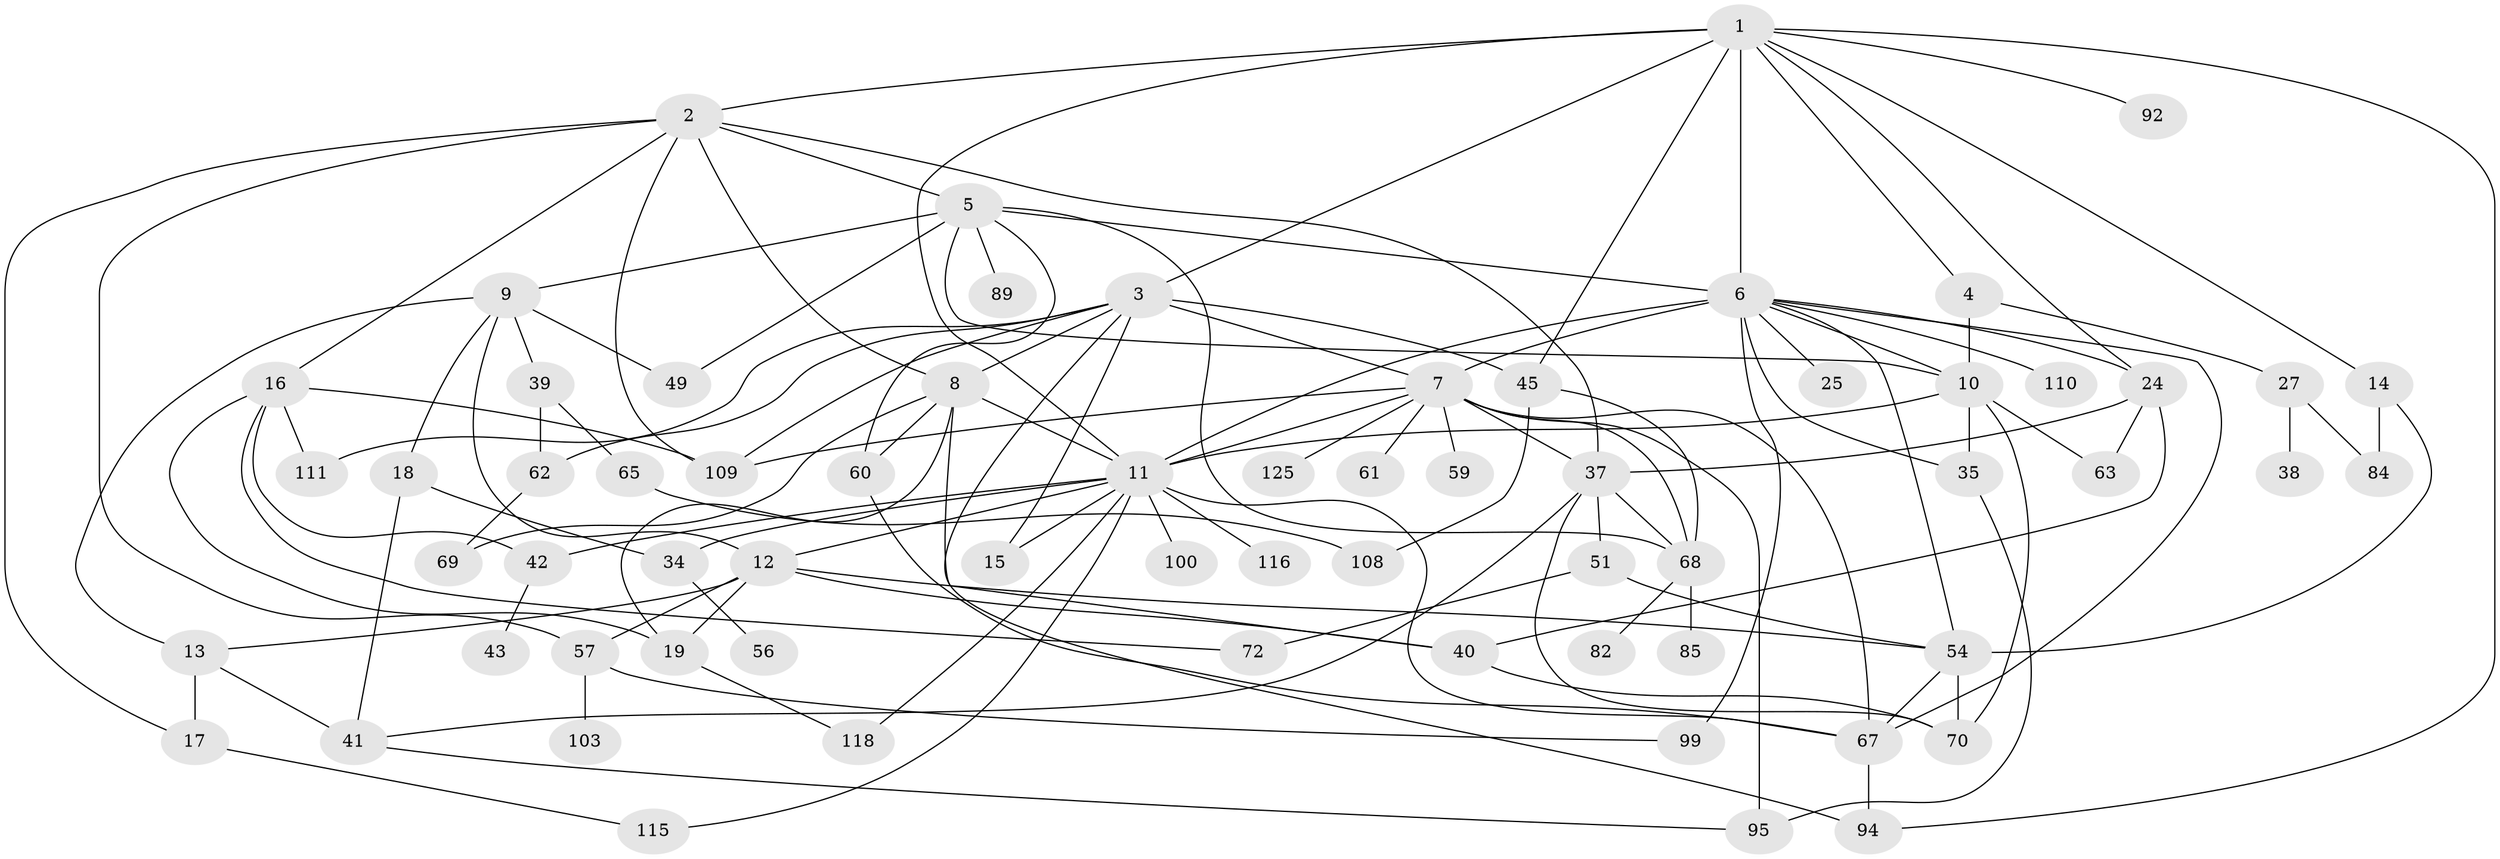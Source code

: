 // original degree distribution, {12: 0.007518796992481203, 8: 0.007518796992481203, 4: 0.14285714285714285, 5: 0.09774436090225563, 9: 0.007518796992481203, 3: 0.24812030075187969, 7: 0.015037593984962405, 6: 0.03007518796992481, 2: 0.24060150375939848, 1: 0.20300751879699247}
// Generated by graph-tools (version 1.1) at 2025/13/03/09/25 04:13:38]
// undirected, 66 vertices, 124 edges
graph export_dot {
graph [start="1"]
  node [color=gray90,style=filled];
  1;
  2;
  3 [super="+21"];
  4;
  5 [super="+106+79"];
  6 [super="+32+50"];
  7 [super="+22"];
  8;
  9;
  10 [super="+75"];
  11 [super="+23"];
  12 [super="+87+20+91+73"];
  13 [super="+46"];
  14;
  15;
  16 [super="+123+64"];
  17 [super="+31"];
  18;
  19;
  24 [super="+33"];
  25;
  27 [super="+101"];
  34 [super="+66"];
  35;
  37 [super="+52+55"];
  38;
  39 [super="+77+107"];
  40 [super="+124"];
  41 [super="+71+48"];
  42 [super="+120+117"];
  43;
  45 [super="+78+53"];
  49;
  51;
  54 [super="+97"];
  56;
  57 [super="+86"];
  59 [super="+129"];
  60;
  61;
  62 [super="+98"];
  63;
  65 [super="+133"];
  67 [super="+80"];
  68 [super="+76+96"];
  69;
  70 [super="+105"];
  72 [super="+83"];
  82;
  84;
  85;
  89;
  92;
  94 [super="+130"];
  95;
  99 [super="+102"];
  100;
  103;
  108;
  109;
  110;
  111 [super="+112"];
  115;
  116;
  118 [super="+131"];
  125;
  1 -- 2;
  1 -- 3;
  1 -- 4;
  1 -- 14;
  1 -- 24;
  1 -- 92;
  1 -- 6 [weight=2];
  1 -- 94;
  1 -- 45;
  1 -- 11 [weight=2];
  2 -- 5;
  2 -- 8;
  2 -- 16;
  2 -- 17;
  2 -- 37;
  2 -- 109;
  2 -- 57;
  3 -- 7;
  3 -- 45;
  3 -- 8;
  3 -- 94;
  3 -- 111 [weight=2];
  3 -- 109;
  3 -- 62;
  3 -- 15;
  4 -- 10 [weight=2];
  4 -- 27;
  5 -- 6;
  5 -- 9;
  5 -- 68;
  5 -- 49;
  5 -- 89;
  5 -- 60;
  5 -- 10;
  6 -- 25;
  6 -- 35;
  6 -- 54;
  6 -- 99 [weight=2];
  6 -- 7;
  6 -- 10;
  6 -- 67;
  6 -- 110;
  6 -- 24;
  6 -- 11 [weight=3];
  7 -- 125;
  7 -- 67;
  7 -- 68;
  7 -- 37;
  7 -- 109;
  7 -- 59;
  7 -- 61;
  7 -- 95;
  7 -- 11;
  8 -- 11;
  8 -- 19;
  8 -- 60;
  8 -- 69;
  8 -- 40;
  9 -- 12;
  9 -- 13;
  9 -- 18;
  9 -- 39;
  9 -- 49;
  10 -- 70;
  10 -- 35;
  10 -- 63;
  10 -- 11;
  11 -- 15;
  11 -- 34;
  11 -- 67;
  11 -- 100;
  11 -- 12;
  11 -- 115;
  11 -- 116;
  11 -- 118;
  11 -- 42;
  12 -- 13;
  12 -- 40;
  12 -- 57;
  12 -- 19;
  12 -- 54;
  13 -- 41;
  13 -- 17;
  14 -- 84;
  14 -- 54;
  16 -- 42;
  16 -- 19;
  16 -- 72;
  16 -- 109;
  16 -- 111;
  17 -- 115;
  18 -- 34;
  18 -- 41;
  19 -- 118;
  24 -- 40;
  24 -- 37;
  24 -- 63;
  27 -- 38;
  27 -- 84;
  34 -- 56;
  35 -- 95;
  37 -- 51;
  37 -- 68;
  37 -- 41;
  37 -- 70;
  39 -- 62;
  39 -- 65 [weight=2];
  40 -- 70;
  41 -- 95;
  42 -- 43;
  45 -- 108;
  45 -- 68;
  51 -- 72;
  51 -- 54;
  54 -- 67;
  54 -- 70;
  57 -- 99;
  57 -- 103;
  60 -- 67;
  62 -- 69;
  65 -- 108;
  67 -- 94;
  68 -- 85;
  68 -- 82;
}
